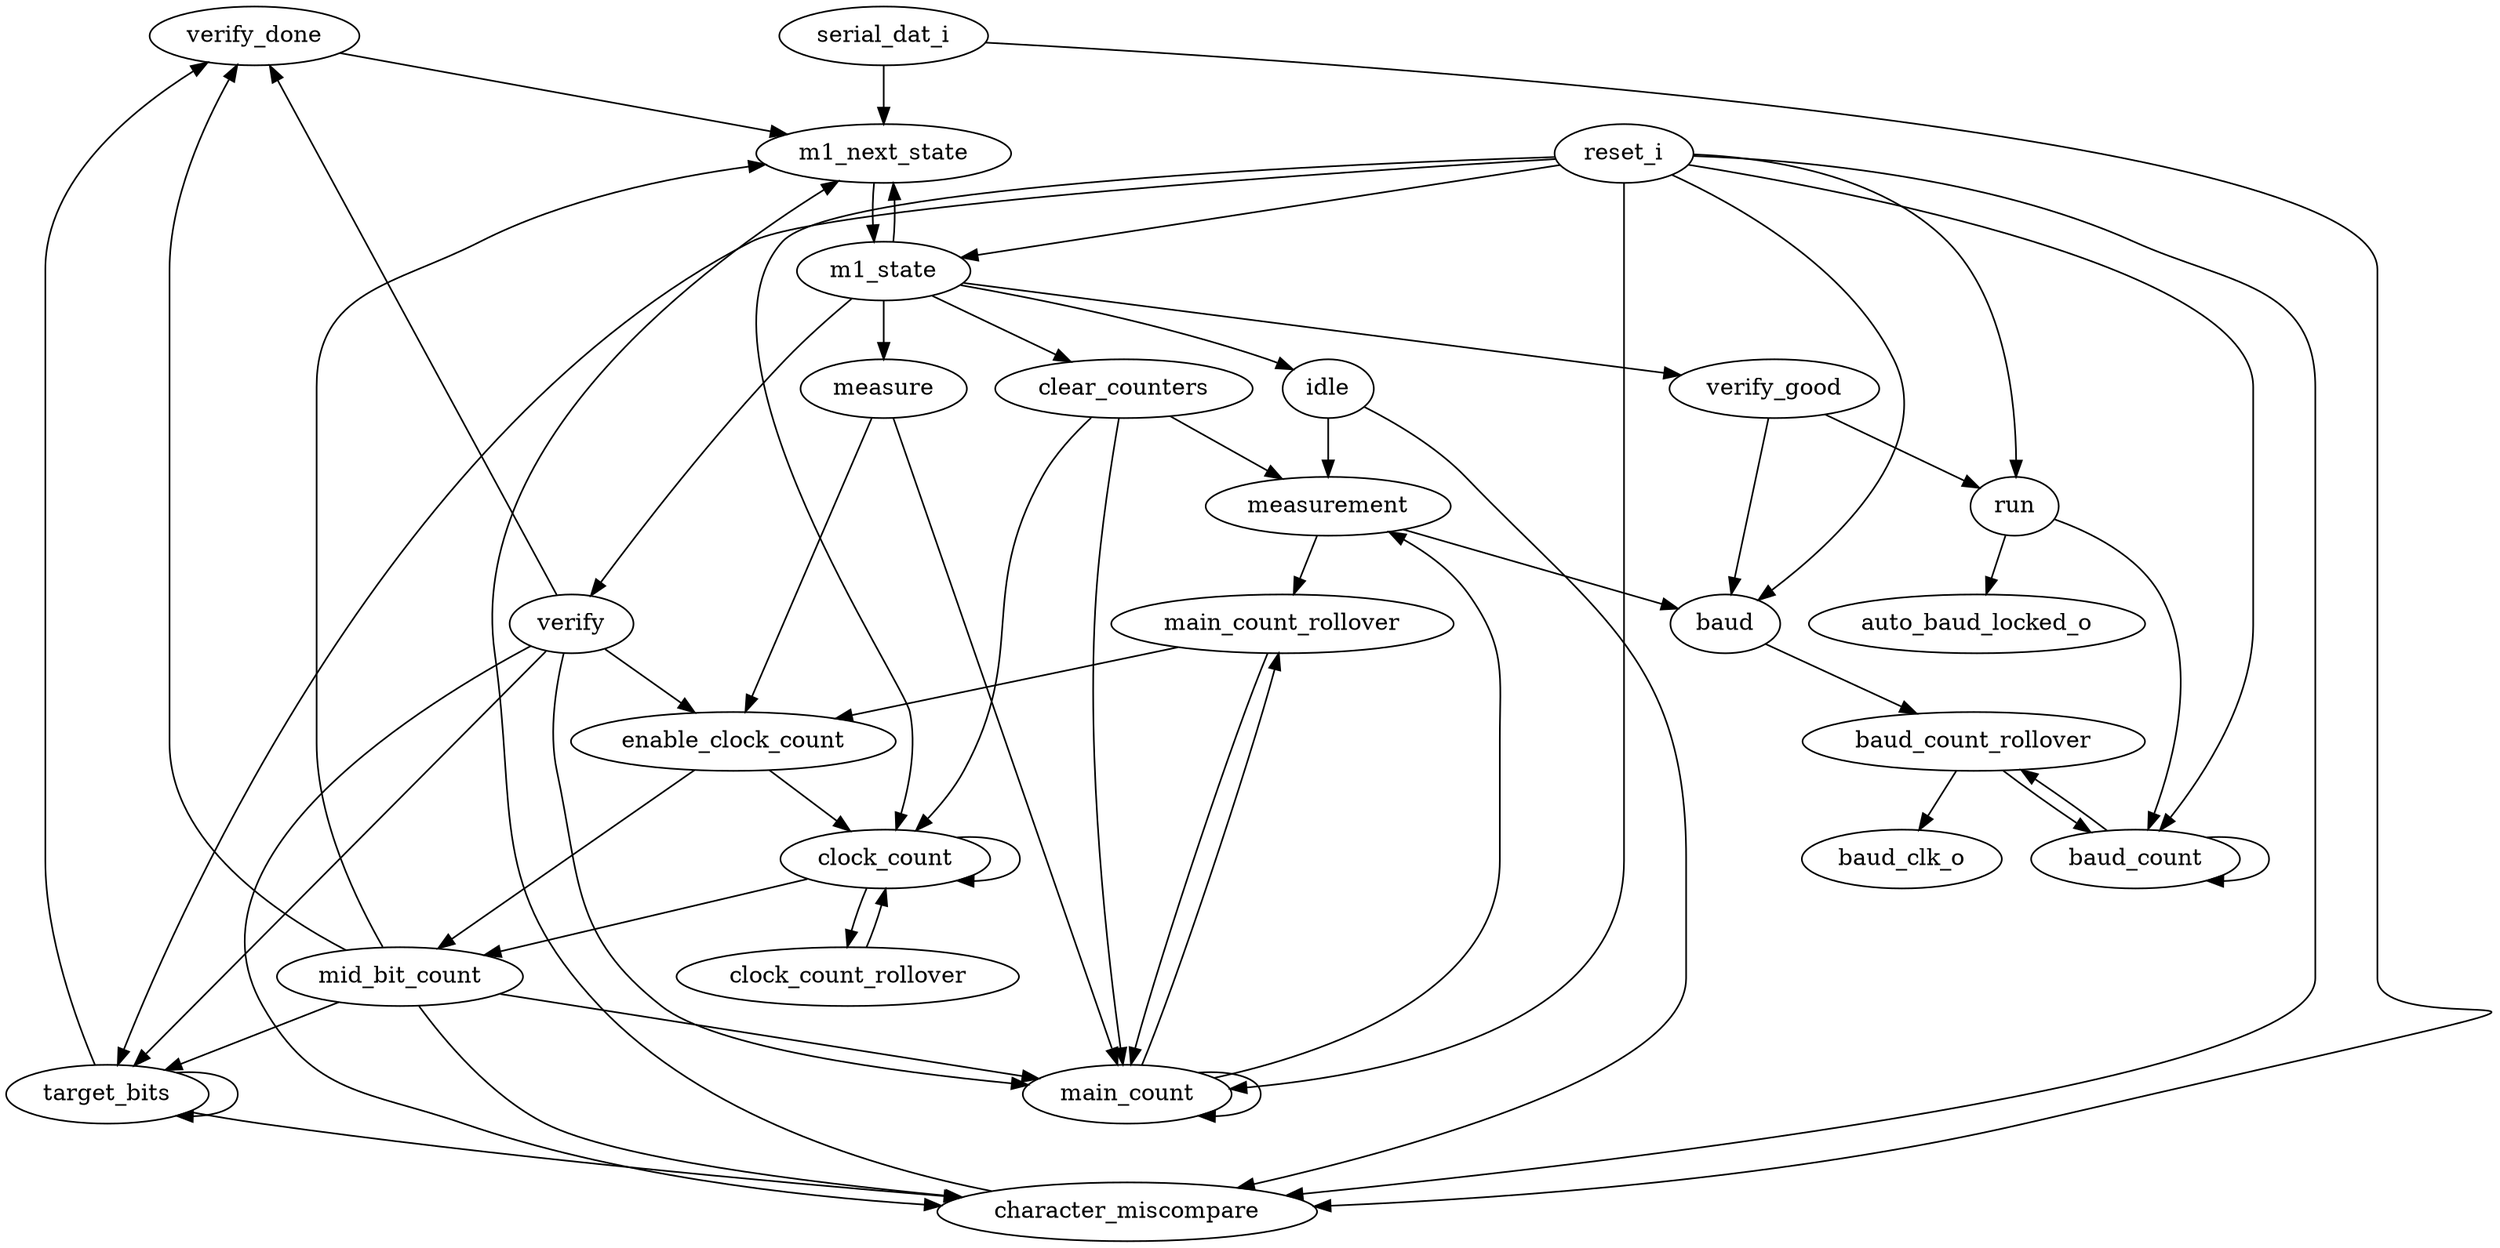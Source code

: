digraph "" {
	verify_done -> m1_next_state	 [weight=2.0];
	character_miscompare -> m1_next_state	 [weight=2.0];
	clear_counters -> main_count	 [weight=4.0];
	clear_counters -> clock_count	 [weight=3.0];
	clear_counters -> measurement	 [weight=1.0];
	main_count -> main_count	 [weight=2.0];
	main_count -> main_count_rollover	 [weight=1.0];
	main_count -> measurement	 [weight=1.0];
	main_count_rollover -> main_count	 [weight=2.0];
	main_count_rollover -> enable_clock_count	 [weight=1.0];
	measure -> main_count	 [weight=3.0];
	measure -> enable_clock_count	 [weight=1.0];
	clock_count -> clock_count	 [weight=1.0];
	clock_count -> clock_count_rollover	 [weight=1.0];
	clock_count -> mid_bit_count	 [weight=1.0];
	verify -> verify_done	 [weight=1.0];
	verify -> character_miscompare	 [weight=1.0];
	verify -> main_count	 [weight=2.0];
	verify -> enable_clock_count	 [weight=1.0];
	verify -> target_bits	 [weight=2.0];
	enable_clock_count -> clock_count	 [weight=2.0];
	enable_clock_count -> mid_bit_count	 [weight=1.0];
	baud_count -> baud_count	 [weight=1.0];
	baud_count -> baud_count_rollover	 [weight=1.0];
	baud -> baud_count_rollover	 [weight=1.0];
	run -> baud_count	 [weight=2.0];
	run -> auto_baud_locked_o	 [weight=1.0];
	m1_next_state -> m1_state	 [weight=1.0];
	serial_dat_i -> character_miscompare	 [weight=1.0];
	serial_dat_i -> m1_next_state	 [weight=16.0];
	measurement -> main_count_rollover	 [weight=1.0];
	measurement -> baud	 [weight=1.0];
	target_bits -> verify_done	 [weight=1.0];
	target_bits -> character_miscompare	 [weight=1.0];
	target_bits -> target_bits	 [weight=1.0];
	verify_good -> baud	 [weight=1.0];
	verify_good -> run	 [weight=1.0];
	m1_state -> clear_counters	 [weight=2.0];
	m1_state -> measure	 [weight=10.0];
	m1_state -> verify	 [weight=2.0];
	m1_state -> m1_next_state	 [weight=20.0];
	m1_state -> verify_good	 [weight=1.0];
	m1_state -> idle	 [weight=2.0];
	baud_count_rollover -> baud_count	 [weight=2.0];
	baud_count_rollover -> baud_clk_o	 [weight=1.0];
	clock_count_rollover -> clock_count	 [weight=2.0];
	idle -> character_miscompare	 [weight=1.0];
	idle -> measurement	 [weight=2.0];
	reset_i -> character_miscompare	 [weight=3.0];
	reset_i -> main_count	 [weight=5.0];
	reset_i -> clock_count	 [weight=4.0];
	reset_i -> baud_count	 [weight=3.0];
	reset_i -> baud	 [weight=2.0];
	reset_i -> run	 [weight=2.0];
	reset_i -> target_bits	 [weight=3.0];
	reset_i -> m1_state	 [weight=2.0];
	mid_bit_count -> verify_done	 [weight=1.0];
	mid_bit_count -> character_miscompare	 [weight=1.0];
	mid_bit_count -> main_count	 [weight=3.0];
	mid_bit_count -> m1_next_state	 [weight=10.0];
	mid_bit_count -> target_bits	 [weight=1.0];
}
